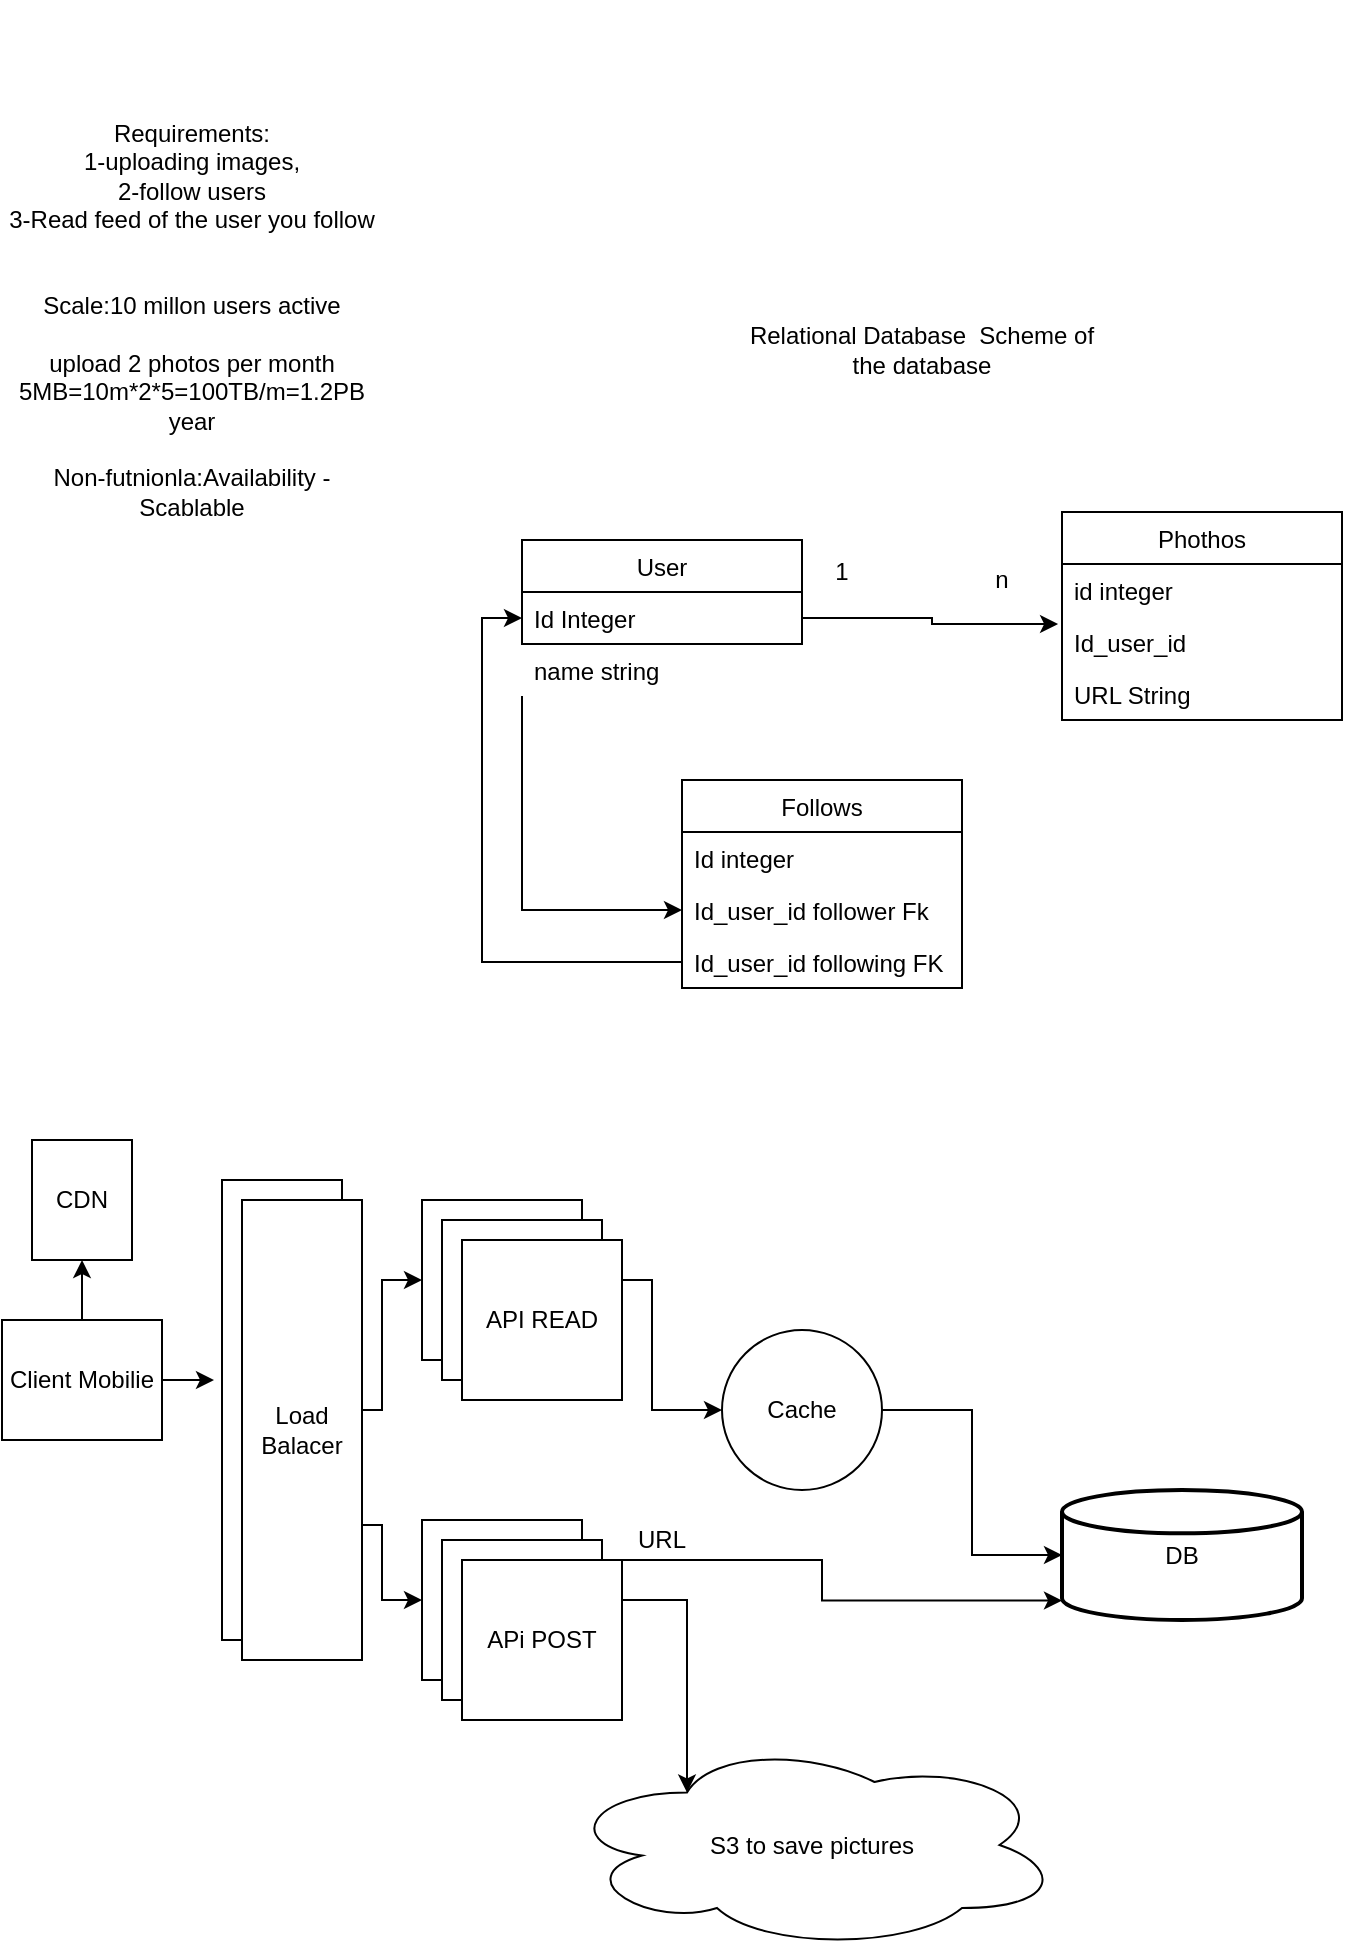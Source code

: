 <mxfile version="14.6.10" type="github">
  <diagram id="gt1FGLD3rU8J6xSPWKna" name="Page-1">
    <mxGraphModel dx="1422" dy="762" grid="1" gridSize="10" guides="1" tooltips="1" connect="1" arrows="1" fold="1" page="1" pageScale="1" pageWidth="850" pageHeight="1100" math="0" shadow="0">
      <root>
        <mxCell id="0" />
        <mxCell id="1" parent="0" />
        <mxCell id="vBsG9OUvxW7fwPlPpPtp-1" value="Requirements:&lt;br&gt;1-uploading images,&lt;br&gt;2-follow users&lt;br&gt;3-Read feed of the user you follow&lt;br&gt;&lt;br&gt;&lt;br&gt;Scale:10 millon users active&lt;br&gt;&lt;br&gt;upload 2 photos per month 5MB=10m*2*5=100TB/m=1.2PB year&lt;br&gt;&lt;br&gt;Non-futnionla:Availability - Scablable" style="text;html=1;strokeColor=none;fillColor=none;align=center;verticalAlign=middle;whiteSpace=wrap;rounded=0;" vertex="1" parent="1">
          <mxGeometry x="10" y="10" width="190" height="320" as="geometry" />
        </mxCell>
        <mxCell id="vBsG9OUvxW7fwPlPpPtp-2" value="Relational Database&amp;nbsp; Scheme of the database" style="text;html=1;strokeColor=none;fillColor=none;align=center;verticalAlign=middle;whiteSpace=wrap;rounded=0;" vertex="1" parent="1">
          <mxGeometry x="380" y="170" width="180" height="30" as="geometry" />
        </mxCell>
        <mxCell id="vBsG9OUvxW7fwPlPpPtp-3" value="User" style="swimlane;fontStyle=0;childLayout=stackLayout;horizontal=1;startSize=26;fillColor=none;horizontalStack=0;resizeParent=1;resizeParentMax=0;resizeLast=0;collapsible=1;marginBottom=0;" vertex="1" parent="1">
          <mxGeometry x="270" y="280" width="140" height="52" as="geometry" />
        </mxCell>
        <mxCell id="vBsG9OUvxW7fwPlPpPtp-4" value="Id Integer" style="text;strokeColor=none;fillColor=none;align=left;verticalAlign=top;spacingLeft=4;spacingRight=4;overflow=hidden;rotatable=0;points=[[0,0.5],[1,0.5]];portConstraint=eastwest;" vertex="1" parent="vBsG9OUvxW7fwPlPpPtp-3">
          <mxGeometry y="26" width="140" height="26" as="geometry" />
        </mxCell>
        <mxCell id="vBsG9OUvxW7fwPlPpPtp-7" value="Phothos" style="swimlane;fontStyle=0;childLayout=stackLayout;horizontal=1;startSize=26;fillColor=none;horizontalStack=0;resizeParent=1;resizeParentMax=0;resizeLast=0;collapsible=1;marginBottom=0;" vertex="1" parent="1">
          <mxGeometry x="540" y="266" width="140" height="104" as="geometry" />
        </mxCell>
        <mxCell id="vBsG9OUvxW7fwPlPpPtp-8" value="id integer" style="text;strokeColor=none;fillColor=none;align=left;verticalAlign=top;spacingLeft=4;spacingRight=4;overflow=hidden;rotatable=0;points=[[0,0.5],[1,0.5]];portConstraint=eastwest;" vertex="1" parent="vBsG9OUvxW7fwPlPpPtp-7">
          <mxGeometry y="26" width="140" height="26" as="geometry" />
        </mxCell>
        <mxCell id="vBsG9OUvxW7fwPlPpPtp-9" value="Id_user_id" style="text;strokeColor=none;fillColor=none;align=left;verticalAlign=top;spacingLeft=4;spacingRight=4;overflow=hidden;rotatable=0;points=[[0,0.5],[1,0.5]];portConstraint=eastwest;" vertex="1" parent="vBsG9OUvxW7fwPlPpPtp-7">
          <mxGeometry y="52" width="140" height="26" as="geometry" />
        </mxCell>
        <mxCell id="vBsG9OUvxW7fwPlPpPtp-10" value="URL String" style="text;strokeColor=none;fillColor=none;align=left;verticalAlign=top;spacingLeft=4;spacingRight=4;overflow=hidden;rotatable=0;points=[[0,0.5],[1,0.5]];portConstraint=eastwest;" vertex="1" parent="vBsG9OUvxW7fwPlPpPtp-7">
          <mxGeometry y="78" width="140" height="26" as="geometry" />
        </mxCell>
        <mxCell id="vBsG9OUvxW7fwPlPpPtp-11" value="S3 to save pictures" style="ellipse;shape=cloud;whiteSpace=wrap;html=1;" vertex="1" parent="1">
          <mxGeometry x="290" y="880" width="250" height="105" as="geometry" />
        </mxCell>
        <mxCell id="vBsG9OUvxW7fwPlPpPtp-12" style="edgeStyle=orthogonalEdgeStyle;rounded=0;orthogonalLoop=1;jettySize=auto;html=1;exitX=1;exitY=0.5;exitDx=0;exitDy=0;entryX=-0.014;entryY=0.154;entryDx=0;entryDy=0;entryPerimeter=0;" edge="1" parent="1" source="vBsG9OUvxW7fwPlPpPtp-4" target="vBsG9OUvxW7fwPlPpPtp-9">
          <mxGeometry relative="1" as="geometry" />
        </mxCell>
        <mxCell id="vBsG9OUvxW7fwPlPpPtp-13" value="1" style="text;html=1;strokeColor=none;fillColor=none;align=center;verticalAlign=middle;whiteSpace=wrap;rounded=0;" vertex="1" parent="1">
          <mxGeometry x="410" y="286" width="40" height="20" as="geometry" />
        </mxCell>
        <mxCell id="vBsG9OUvxW7fwPlPpPtp-14" value="n" style="text;html=1;strokeColor=none;fillColor=none;align=center;verticalAlign=middle;whiteSpace=wrap;rounded=0;" vertex="1" parent="1">
          <mxGeometry x="490" y="290" width="40" height="20" as="geometry" />
        </mxCell>
        <mxCell id="vBsG9OUvxW7fwPlPpPtp-15" value="Follows" style="swimlane;fontStyle=0;childLayout=stackLayout;horizontal=1;startSize=26;fillColor=none;horizontalStack=0;resizeParent=1;resizeParentMax=0;resizeLast=0;collapsible=1;marginBottom=0;" vertex="1" parent="1">
          <mxGeometry x="350" y="400" width="140" height="104" as="geometry" />
        </mxCell>
        <mxCell id="vBsG9OUvxW7fwPlPpPtp-16" value="Id integer" style="text;strokeColor=none;fillColor=none;align=left;verticalAlign=top;spacingLeft=4;spacingRight=4;overflow=hidden;rotatable=0;points=[[0,0.5],[1,0.5]];portConstraint=eastwest;" vertex="1" parent="vBsG9OUvxW7fwPlPpPtp-15">
          <mxGeometry y="26" width="140" height="26" as="geometry" />
        </mxCell>
        <mxCell id="vBsG9OUvxW7fwPlPpPtp-17" value="Id_user_id follower Fk" style="text;strokeColor=none;fillColor=none;align=left;verticalAlign=top;spacingLeft=4;spacingRight=4;overflow=hidden;rotatable=0;points=[[0,0.5],[1,0.5]];portConstraint=eastwest;" vertex="1" parent="vBsG9OUvxW7fwPlPpPtp-15">
          <mxGeometry y="52" width="140" height="26" as="geometry" />
        </mxCell>
        <mxCell id="vBsG9OUvxW7fwPlPpPtp-18" value="Id_user_id following FK" style="text;strokeColor=none;fillColor=none;align=left;verticalAlign=top;spacingLeft=4;spacingRight=4;overflow=hidden;rotatable=0;points=[[0,0.5],[1,0.5]];portConstraint=eastwest;" vertex="1" parent="vBsG9OUvxW7fwPlPpPtp-15">
          <mxGeometry y="78" width="140" height="26" as="geometry" />
        </mxCell>
        <mxCell id="vBsG9OUvxW7fwPlPpPtp-19" style="edgeStyle=orthogonalEdgeStyle;rounded=0;orthogonalLoop=1;jettySize=auto;html=1;entryX=0;entryY=0.5;entryDx=0;entryDy=0;" edge="1" parent="1" source="vBsG9OUvxW7fwPlPpPtp-6" target="vBsG9OUvxW7fwPlPpPtp-17">
          <mxGeometry relative="1" as="geometry">
            <Array as="points">
              <mxPoint x="270" y="465" />
            </Array>
          </mxGeometry>
        </mxCell>
        <mxCell id="vBsG9OUvxW7fwPlPpPtp-6" value="name string" style="text;strokeColor=none;fillColor=none;align=left;verticalAlign=top;spacingLeft=4;spacingRight=4;overflow=hidden;rotatable=0;points=[[0,0.5],[1,0.5]];portConstraint=eastwest;" vertex="1" parent="1">
          <mxGeometry x="270" y="332" width="140" height="26" as="geometry" />
        </mxCell>
        <mxCell id="vBsG9OUvxW7fwPlPpPtp-20" style="edgeStyle=orthogonalEdgeStyle;rounded=0;orthogonalLoop=1;jettySize=auto;html=1;entryX=0;entryY=0.5;entryDx=0;entryDy=0;" edge="1" parent="1" source="vBsG9OUvxW7fwPlPpPtp-18" target="vBsG9OUvxW7fwPlPpPtp-4">
          <mxGeometry relative="1" as="geometry" />
        </mxCell>
        <mxCell id="vBsG9OUvxW7fwPlPpPtp-25" style="edgeStyle=orthogonalEdgeStyle;rounded=0;orthogonalLoop=1;jettySize=auto;html=1;exitX=1;exitY=0.5;exitDx=0;exitDy=0;entryX=-0.067;entryY=0.439;entryDx=0;entryDy=0;entryPerimeter=0;" edge="1" parent="1" source="vBsG9OUvxW7fwPlPpPtp-21" target="vBsG9OUvxW7fwPlPpPtp-24">
          <mxGeometry relative="1" as="geometry" />
        </mxCell>
        <mxCell id="vBsG9OUvxW7fwPlPpPtp-41" style="edgeStyle=orthogonalEdgeStyle;rounded=0;orthogonalLoop=1;jettySize=auto;html=1;exitX=0.5;exitY=0;exitDx=0;exitDy=0;entryX=0.5;entryY=1;entryDx=0;entryDy=0;" edge="1" parent="1" source="vBsG9OUvxW7fwPlPpPtp-21" target="vBsG9OUvxW7fwPlPpPtp-40">
          <mxGeometry relative="1" as="geometry" />
        </mxCell>
        <mxCell id="vBsG9OUvxW7fwPlPpPtp-21" value="Client Mobilie" style="rounded=0;whiteSpace=wrap;html=1;" vertex="1" parent="1">
          <mxGeometry x="10" y="670" width="80" height="60" as="geometry" />
        </mxCell>
        <mxCell id="vBsG9OUvxW7fwPlPpPtp-28" style="edgeStyle=orthogonalEdgeStyle;rounded=0;orthogonalLoop=1;jettySize=auto;html=1;exitX=1;exitY=0.5;exitDx=0;exitDy=0;" edge="1" parent="1" source="vBsG9OUvxW7fwPlPpPtp-22" target="vBsG9OUvxW7fwPlPpPtp-27">
          <mxGeometry relative="1" as="geometry" />
        </mxCell>
        <mxCell id="vBsG9OUvxW7fwPlPpPtp-22" value="API READ" style="whiteSpace=wrap;html=1;aspect=fixed;" vertex="1" parent="1">
          <mxGeometry x="220" y="610" width="80" height="80" as="geometry" />
        </mxCell>
        <mxCell id="vBsG9OUvxW7fwPlPpPtp-33" style="edgeStyle=orthogonalEdgeStyle;rounded=0;orthogonalLoop=1;jettySize=auto;html=1;exitX=1;exitY=0.5;exitDx=0;exitDy=0;entryX=0.25;entryY=0.25;entryDx=0;entryDy=0;entryPerimeter=0;" edge="1" parent="1" source="vBsG9OUvxW7fwPlPpPtp-23" target="vBsG9OUvxW7fwPlPpPtp-11">
          <mxGeometry relative="1" as="geometry" />
        </mxCell>
        <mxCell id="vBsG9OUvxW7fwPlPpPtp-34" style="edgeStyle=orthogonalEdgeStyle;rounded=0;orthogonalLoop=1;jettySize=auto;html=1;exitX=1;exitY=0.25;exitDx=0;exitDy=0;entryX=0;entryY=0.85;entryDx=0;entryDy=0;entryPerimeter=0;" edge="1" parent="1" source="vBsG9OUvxW7fwPlPpPtp-23" target="vBsG9OUvxW7fwPlPpPtp-29">
          <mxGeometry relative="1" as="geometry" />
        </mxCell>
        <mxCell id="vBsG9OUvxW7fwPlPpPtp-23" value="APi POST" style="whiteSpace=wrap;html=1;aspect=fixed;" vertex="1" parent="1">
          <mxGeometry x="220" y="770" width="80" height="80" as="geometry" />
        </mxCell>
        <mxCell id="vBsG9OUvxW7fwPlPpPtp-26" style="edgeStyle=orthogonalEdgeStyle;rounded=0;orthogonalLoop=1;jettySize=auto;html=1;exitX=1;exitY=0.5;exitDx=0;exitDy=0;entryX=0;entryY=0.5;entryDx=0;entryDy=0;" edge="1" parent="1" source="vBsG9OUvxW7fwPlPpPtp-24" target="vBsG9OUvxW7fwPlPpPtp-22">
          <mxGeometry relative="1" as="geometry" />
        </mxCell>
        <mxCell id="vBsG9OUvxW7fwPlPpPtp-31" style="edgeStyle=orthogonalEdgeStyle;rounded=0;orthogonalLoop=1;jettySize=auto;html=1;exitX=1;exitY=0.75;exitDx=0;exitDy=0;entryX=0;entryY=0.5;entryDx=0;entryDy=0;" edge="1" parent="1" source="vBsG9OUvxW7fwPlPpPtp-24" target="vBsG9OUvxW7fwPlPpPtp-23">
          <mxGeometry relative="1" as="geometry" />
        </mxCell>
        <mxCell id="vBsG9OUvxW7fwPlPpPtp-24" value="Load Balacer" style="rounded=0;whiteSpace=wrap;html=1;" vertex="1" parent="1">
          <mxGeometry x="120" y="600" width="60" height="230" as="geometry" />
        </mxCell>
        <mxCell id="vBsG9OUvxW7fwPlPpPtp-30" style="edgeStyle=orthogonalEdgeStyle;rounded=0;orthogonalLoop=1;jettySize=auto;html=1;exitX=1;exitY=0.5;exitDx=0;exitDy=0;entryX=0;entryY=0.5;entryDx=0;entryDy=0;entryPerimeter=0;" edge="1" parent="1" source="vBsG9OUvxW7fwPlPpPtp-27" target="vBsG9OUvxW7fwPlPpPtp-29">
          <mxGeometry relative="1" as="geometry" />
        </mxCell>
        <mxCell id="vBsG9OUvxW7fwPlPpPtp-27" value="Cache" style="ellipse;whiteSpace=wrap;html=1;aspect=fixed;" vertex="1" parent="1">
          <mxGeometry x="370" y="675" width="80" height="80" as="geometry" />
        </mxCell>
        <mxCell id="vBsG9OUvxW7fwPlPpPtp-29" value="DB" style="strokeWidth=2;html=1;shape=mxgraph.flowchart.database;whiteSpace=wrap;" vertex="1" parent="1">
          <mxGeometry x="540" y="755" width="120" height="65" as="geometry" />
        </mxCell>
        <mxCell id="vBsG9OUvxW7fwPlPpPtp-35" value="URL" style="text;html=1;strokeColor=none;fillColor=none;align=center;verticalAlign=middle;whiteSpace=wrap;rounded=0;" vertex="1" parent="1">
          <mxGeometry x="320" y="770" width="40" height="20" as="geometry" />
        </mxCell>
        <mxCell id="vBsG9OUvxW7fwPlPpPtp-36" value="Load Balacer" style="rounded=0;whiteSpace=wrap;html=1;" vertex="1" parent="1">
          <mxGeometry x="130" y="610" width="60" height="230" as="geometry" />
        </mxCell>
        <mxCell id="vBsG9OUvxW7fwPlPpPtp-38" value="API READ" style="whiteSpace=wrap;html=1;aspect=fixed;" vertex="1" parent="1">
          <mxGeometry x="230" y="620" width="80" height="80" as="geometry" />
        </mxCell>
        <mxCell id="vBsG9OUvxW7fwPlPpPtp-39" value="API READ" style="whiteSpace=wrap;html=1;aspect=fixed;" vertex="1" parent="1">
          <mxGeometry x="240" y="630" width="80" height="80" as="geometry" />
        </mxCell>
        <mxCell id="vBsG9OUvxW7fwPlPpPtp-40" value="CDN" style="rounded=0;whiteSpace=wrap;html=1;" vertex="1" parent="1">
          <mxGeometry x="25" y="580" width="50" height="60" as="geometry" />
        </mxCell>
        <mxCell id="vBsG9OUvxW7fwPlPpPtp-42" value="APi POST" style="whiteSpace=wrap;html=1;aspect=fixed;" vertex="1" parent="1">
          <mxGeometry x="230" y="780" width="80" height="80" as="geometry" />
        </mxCell>
        <mxCell id="vBsG9OUvxW7fwPlPpPtp-43" value="APi POST" style="whiteSpace=wrap;html=1;aspect=fixed;" vertex="1" parent="1">
          <mxGeometry x="240" y="790" width="80" height="80" as="geometry" />
        </mxCell>
      </root>
    </mxGraphModel>
  </diagram>
</mxfile>
